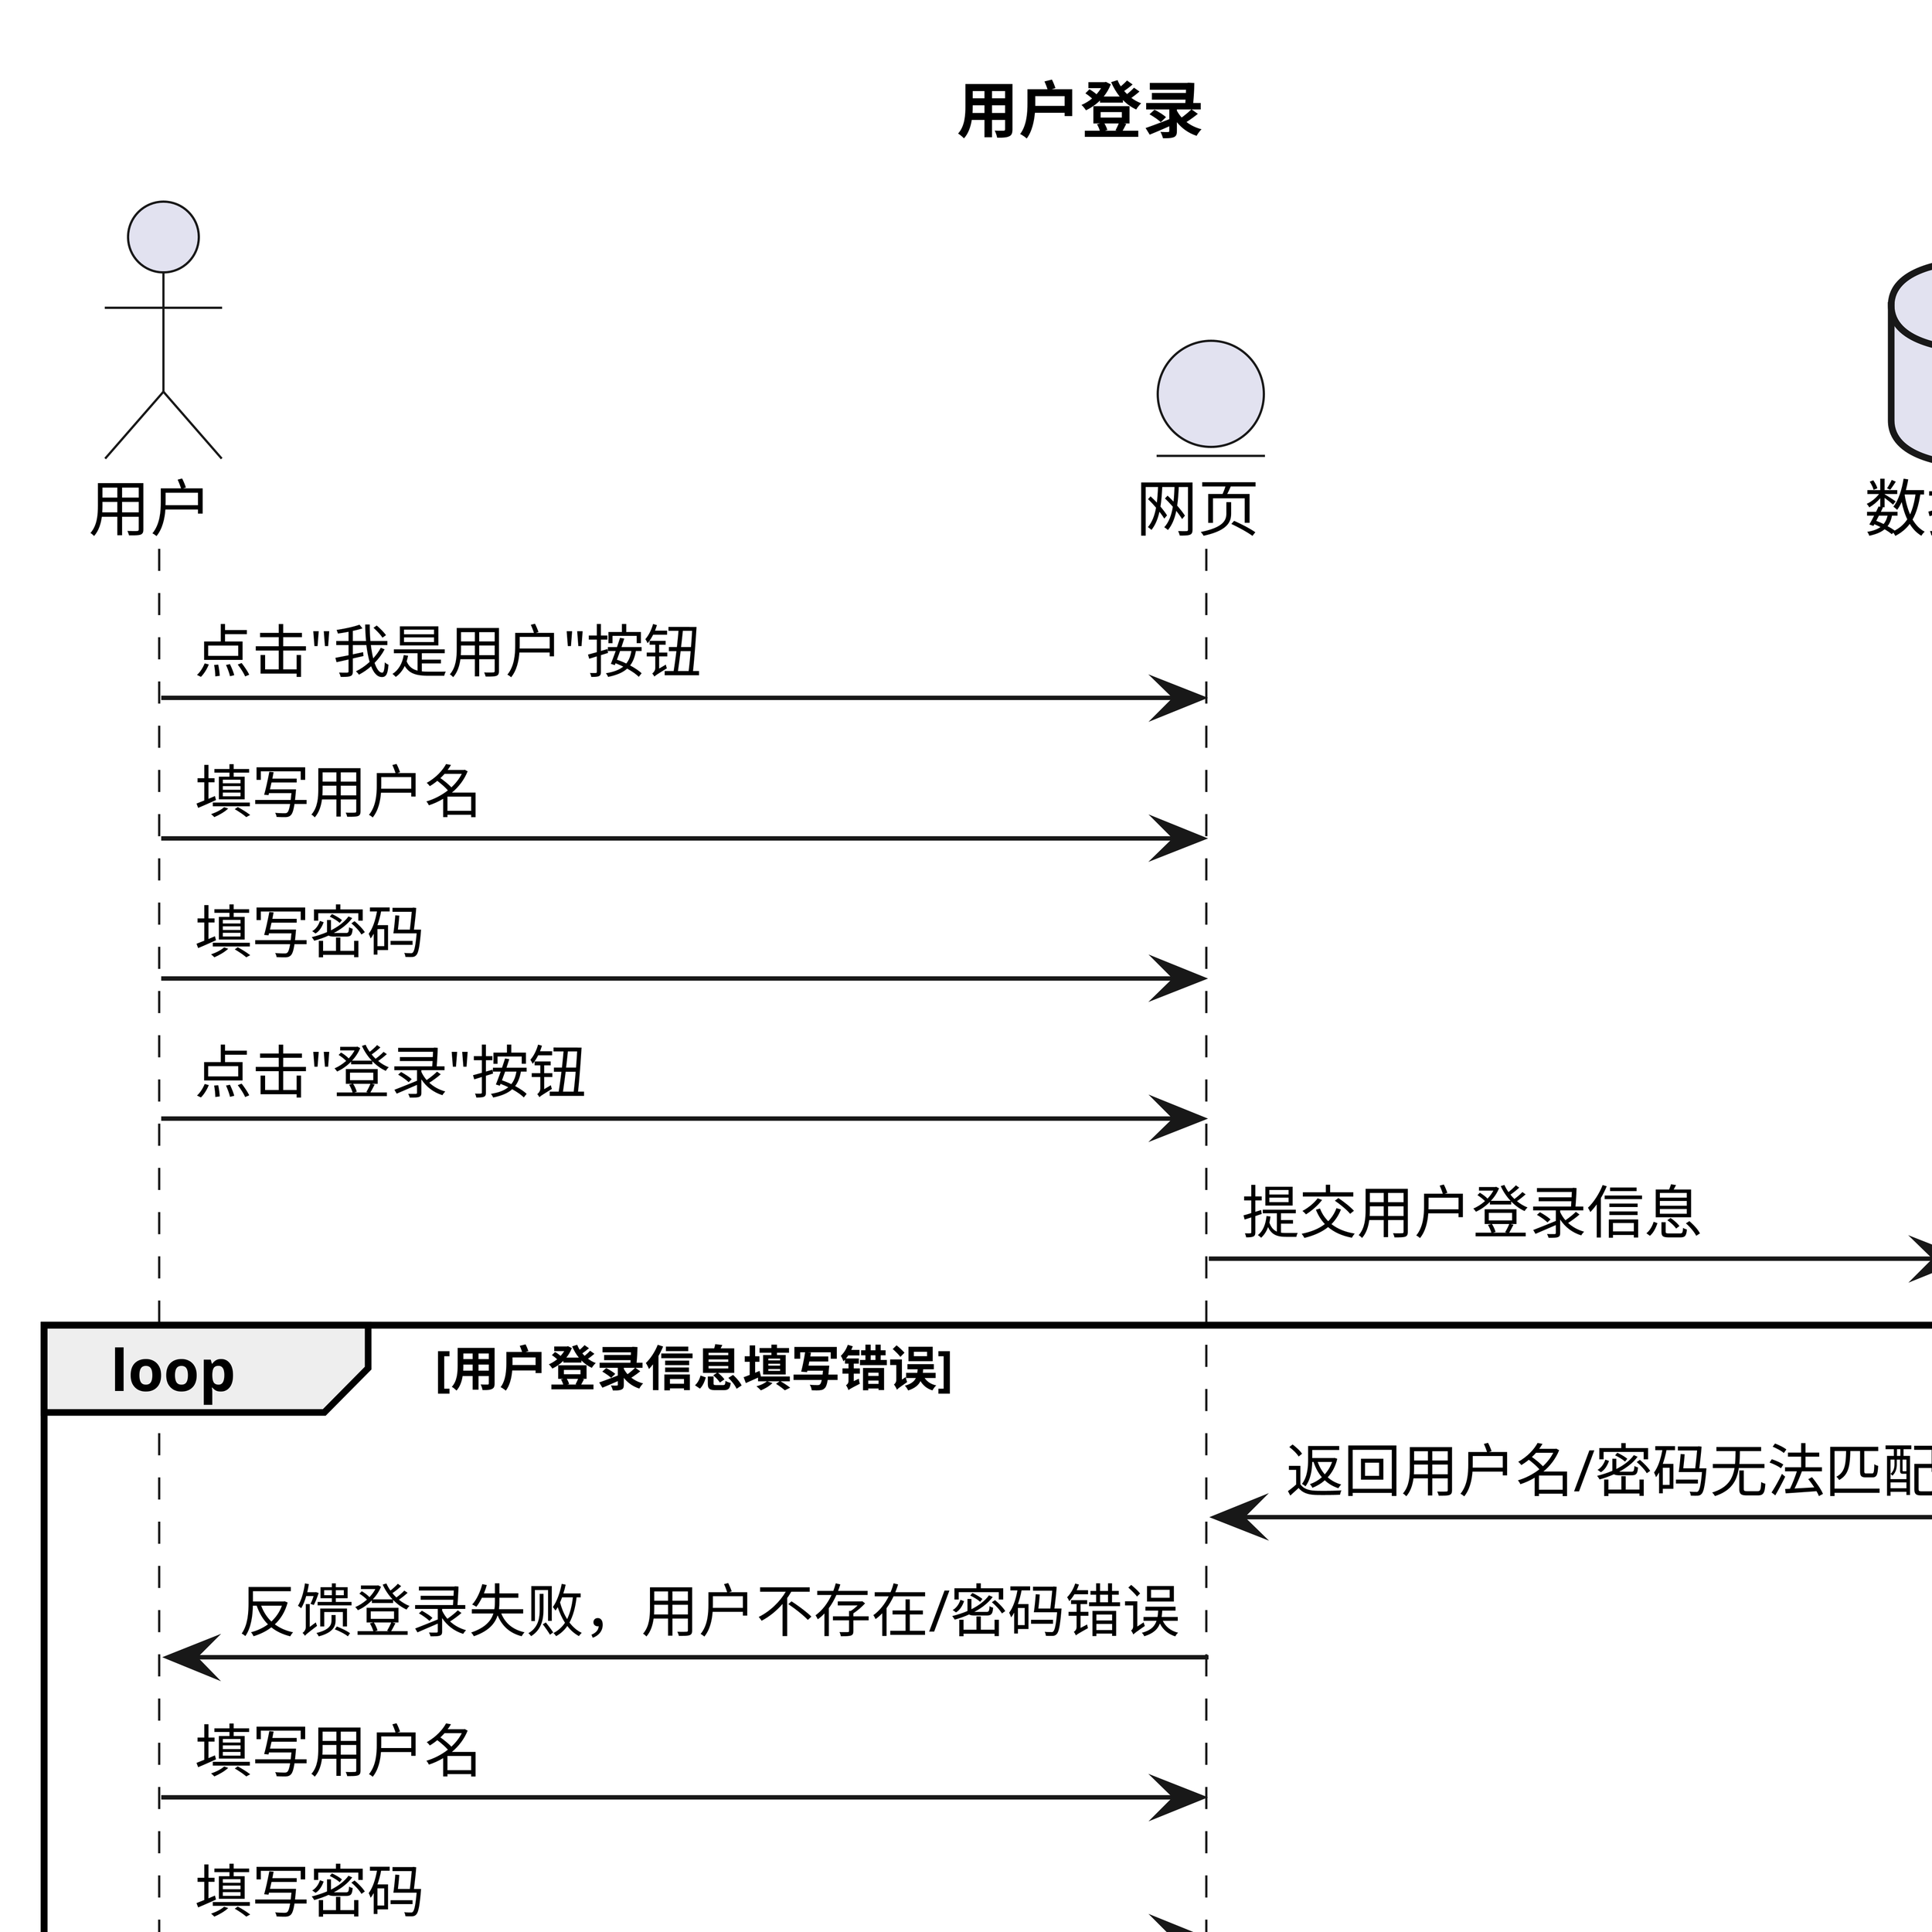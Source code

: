 @startuml 用户登录
title 用户登录
skinparam dpi 900

actor 用户
entity 网页
database 数据库

用户 -> 网页 : 点击"我是用户"按钮
用户 -> 网页 : 填写用户名
用户 -> 网页 : 填写密码
用户 -> 网页 : 点击"登录"按钮
网页 -> 数据库 : 提交用户登录信息
loop 用户登录信息填写错误
    数据库 -> 网页 : 返回用户名/密码无法匹配
    网页 -> 用户 : 反馈登录失败，用户不存在/密码错误
    用户 -> 网页 : 填写用户名
    用户 -> 网页 : 填写密码
    用户 -> 网页 : 点击"登录"按钮
    网页 -> 数据库 : 提交用户登录信息
end
数据库 -> 网页 : 返回用户信息成功匹配
网页 -> 用户 : 反馈登录成功

@enduml